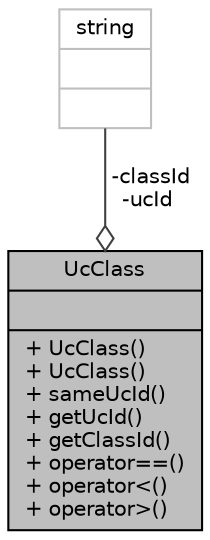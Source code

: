 digraph "UcClass"
{
 // LATEX_PDF_SIZE
  bgcolor="transparent";
  edge [fontname="Helvetica",fontsize="10",labelfontname="Helvetica",labelfontsize="10"];
  node [fontname="Helvetica",fontsize="10",shape=record];
  Node1 [label="{UcClass\n||+ UcClass()\l+ UcClass()\l+ sameUcId()\l+ getUcId()\l+ getClassId()\l+ operator==()\l+ operator\<()\l+ operator\>()\l}",height=0.2,width=0.4,color="black", fillcolor="grey75", style="filled", fontcolor="black",tooltip="Class to store the information about a given class in a UC."];
  Node2 -> Node1 [color="grey25",fontsize="10",style="solid",label=" -classId\n-ucId" ,arrowhead="odiamond",fontname="Helvetica"];
  Node2 [label="{string\n||}",height=0.2,width=0.4,color="grey75",tooltip=" "];
}
